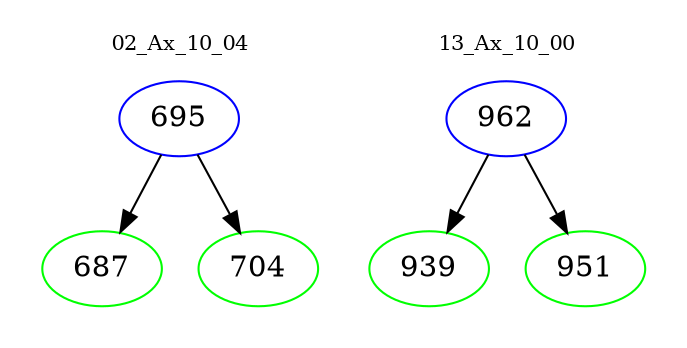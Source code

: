 digraph{
subgraph cluster_0 {
color = white
label = "02_Ax_10_04";
fontsize=10;
T0_695 [label="695", color="blue"]
T0_695 -> T0_687 [color="black"]
T0_687 [label="687", color="green"]
T0_695 -> T0_704 [color="black"]
T0_704 [label="704", color="green"]
}
subgraph cluster_1 {
color = white
label = "13_Ax_10_00";
fontsize=10;
T1_962 [label="962", color="blue"]
T1_962 -> T1_939 [color="black"]
T1_939 [label="939", color="green"]
T1_962 -> T1_951 [color="black"]
T1_951 [label="951", color="green"]
}
}
